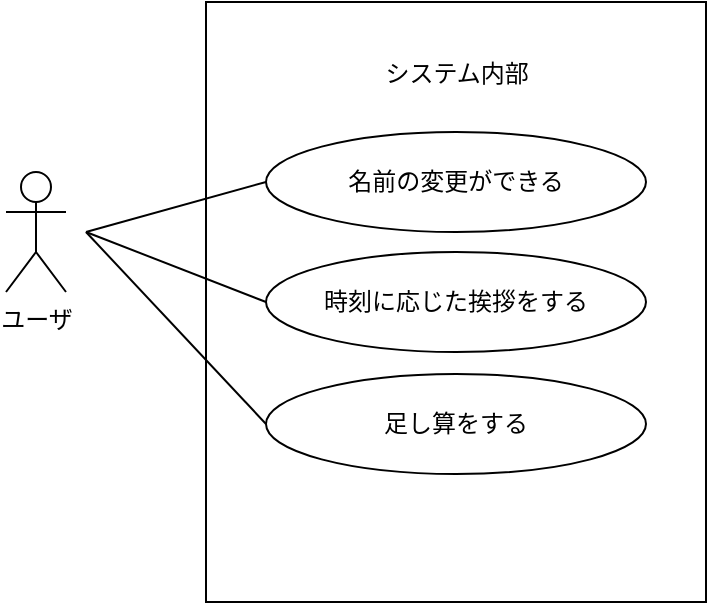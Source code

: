 <mxfile>
    <diagram id="1P8TUVJkZeQDiTi7E3v8" name="ページ1">
        <mxGraphModel dx="620" dy="496" grid="1" gridSize="10" guides="1" tooltips="1" connect="1" arrows="1" fold="1" page="1" pageScale="1" pageWidth="827" pageHeight="1169" math="0" shadow="0">
            <root>
                <mxCell id="0"/>
                <mxCell id="1" parent="0"/>
                <mxCell id="2" value="" style="rounded=0;whiteSpace=wrap;html=1;" vertex="1" parent="1">
                    <mxGeometry x="330" y="55" width="250" height="300" as="geometry"/>
                </mxCell>
                <mxCell id="3" value="名前の変更ができる" style="ellipse;whiteSpace=wrap;html=1;" vertex="1" parent="1">
                    <mxGeometry x="360" y="120" width="190" height="50" as="geometry"/>
                </mxCell>
                <mxCell id="4" value="時刻に応じた挨拶をする" style="ellipse;whiteSpace=wrap;html=1;" vertex="1" parent="1">
                    <mxGeometry x="360" y="180" width="190" height="50" as="geometry"/>
                </mxCell>
                <mxCell id="5" value="ユーザ" style="shape=umlActor;verticalLabelPosition=bottom;verticalAlign=top;html=1;outlineConnect=0;" vertex="1" parent="1">
                    <mxGeometry x="230" y="140" width="30" height="60" as="geometry"/>
                </mxCell>
                <mxCell id="6" value="システム内部" style="text;html=1;align=center;verticalAlign=middle;resizable=0;points=[];autosize=1;strokeColor=none;fillColor=none;" vertex="1" parent="1">
                    <mxGeometry x="405" y="76" width="100" height="30" as="geometry"/>
                </mxCell>
                <mxCell id="7" value="" style="endArrow=none;html=1;rounded=0;entryX=0;entryY=0.5;entryDx=0;entryDy=0;" edge="1" parent="1" target="3">
                    <mxGeometry width="50" height="50" relative="1" as="geometry">
                        <mxPoint x="270" y="170" as="sourcePoint"/>
                        <mxPoint x="340" y="120" as="targetPoint"/>
                    </mxGeometry>
                </mxCell>
                <mxCell id="8" value="" style="endArrow=none;html=1;rounded=0;entryX=0;entryY=0.5;entryDx=0;entryDy=0;" edge="1" parent="1" target="4">
                    <mxGeometry width="50" height="50" relative="1" as="geometry">
                        <mxPoint x="270" y="170" as="sourcePoint"/>
                        <mxPoint x="350" y="170" as="targetPoint"/>
                    </mxGeometry>
                </mxCell>
                <mxCell id="11" value="足し算をする" style="ellipse;whiteSpace=wrap;html=1;" vertex="1" parent="1">
                    <mxGeometry x="360" y="241" width="190" height="50" as="geometry"/>
                </mxCell>
                <mxCell id="12" value="" style="endArrow=none;html=1;rounded=0;entryX=0;entryY=0.5;entryDx=0;entryDy=0;" edge="1" parent="1" target="11">
                    <mxGeometry width="50" height="50" relative="1" as="geometry">
                        <mxPoint x="270" y="170" as="sourcePoint"/>
                        <mxPoint x="370" y="215" as="targetPoint"/>
                        <Array as="points"/>
                    </mxGeometry>
                </mxCell>
            </root>
        </mxGraphModel>
    </diagram>
</mxfile>